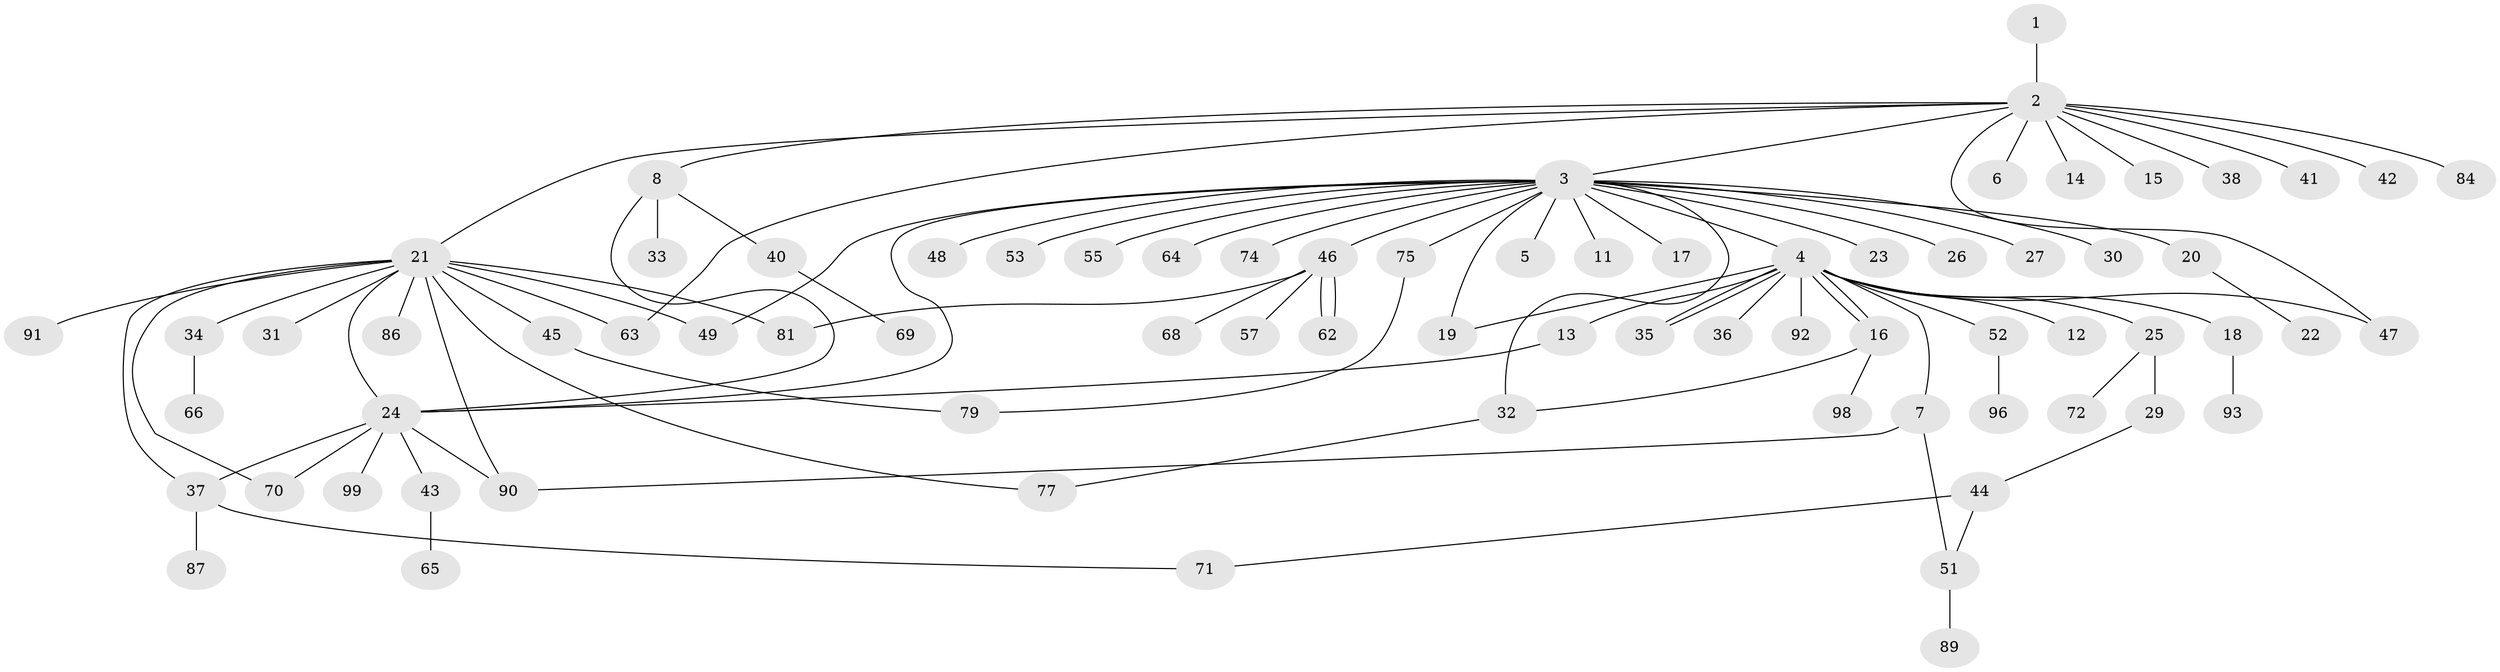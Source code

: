 // original degree distribution, {1: 0.5, 11: 0.01, 20: 0.01, 16: 0.01, 2: 0.27, 5: 0.02, 6: 0.02, 3: 0.1, 15: 0.01, 4: 0.03, 7: 0.02}
// Generated by graph-tools (version 1.1) at 2025/38/02/21/25 10:38:54]
// undirected, 76 vertices, 95 edges
graph export_dot {
graph [start="1"]
  node [color=gray90,style=filled];
  1;
  2 [super="+10"];
  3 [super="+9"];
  4 [super="+97"];
  5 [super="+50"];
  6;
  7 [super="+54"];
  8 [super="+76"];
  11;
  12 [super="+60"];
  13;
  14;
  15;
  16 [super="+39"];
  17;
  18 [super="+59"];
  19;
  20;
  21 [super="+83"];
  22 [super="+94"];
  23;
  24 [super="+28"];
  25;
  26 [super="+82"];
  27;
  29;
  30;
  31;
  32 [super="+80"];
  33;
  34;
  35 [super="+85"];
  36 [super="+88"];
  37 [super="+61"];
  38;
  40;
  41;
  42;
  43;
  44 [super="+56"];
  45;
  46 [super="+58"];
  47;
  48 [super="+95"];
  49 [super="+67"];
  51;
  52;
  53;
  55;
  57;
  62;
  63;
  64;
  65;
  66;
  68 [super="+73"];
  69;
  70;
  71;
  72;
  74;
  75 [super="+100"];
  77 [super="+78"];
  79;
  81;
  84;
  86;
  87;
  89;
  90;
  91;
  92;
  93;
  96;
  98;
  99;
  1 -- 2;
  2 -- 3;
  2 -- 6;
  2 -- 8;
  2 -- 15;
  2 -- 21;
  2 -- 42;
  2 -- 47;
  2 -- 63;
  2 -- 84;
  2 -- 38;
  2 -- 41;
  2 -- 14;
  3 -- 4 [weight=2];
  3 -- 5;
  3 -- 11;
  3 -- 17;
  3 -- 19;
  3 -- 20;
  3 -- 26;
  3 -- 27;
  3 -- 30;
  3 -- 49;
  3 -- 53;
  3 -- 55;
  3 -- 64;
  3 -- 74;
  3 -- 75;
  3 -- 24;
  3 -- 48;
  3 -- 23;
  3 -- 46;
  3 -- 32;
  4 -- 7;
  4 -- 12;
  4 -- 13;
  4 -- 16;
  4 -- 16;
  4 -- 18;
  4 -- 19;
  4 -- 25;
  4 -- 35;
  4 -- 35;
  4 -- 36;
  4 -- 47;
  4 -- 52;
  4 -- 92;
  7 -- 90;
  7 -- 51;
  8 -- 24;
  8 -- 33;
  8 -- 40;
  13 -- 24;
  16 -- 32;
  16 -- 98;
  18 -- 93;
  20 -- 22;
  21 -- 31;
  21 -- 34;
  21 -- 37;
  21 -- 45;
  21 -- 49;
  21 -- 63;
  21 -- 70;
  21 -- 77;
  21 -- 81;
  21 -- 86;
  21 -- 90;
  21 -- 91;
  21 -- 24;
  24 -- 43;
  24 -- 90;
  24 -- 99;
  24 -- 70;
  24 -- 37;
  25 -- 29;
  25 -- 72;
  29 -- 44;
  32 -- 77;
  34 -- 66;
  37 -- 71;
  37 -- 87;
  40 -- 69;
  43 -- 65;
  44 -- 51;
  44 -- 71;
  45 -- 79;
  46 -- 57;
  46 -- 62;
  46 -- 62;
  46 -- 68;
  46 -- 81;
  51 -- 89;
  52 -- 96;
  75 -- 79;
}
